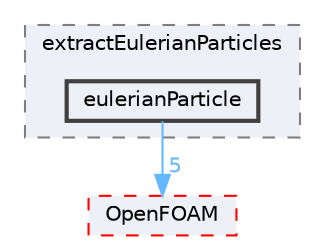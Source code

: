 digraph "src/functionObjects/field/extractEulerianParticles/eulerianParticle"
{
 // LATEX_PDF_SIZE
  bgcolor="transparent";
  edge [fontname=Helvetica,fontsize=10,labelfontname=Helvetica,labelfontsize=10];
  node [fontname=Helvetica,fontsize=10,shape=box,height=0.2,width=0.4];
  compound=true
  subgraph clusterdir_dfa470136c42bc80c602f22f84865b55 {
    graph [ bgcolor="#edf0f7", pencolor="grey50", label="extractEulerianParticles", fontname=Helvetica,fontsize=10 style="filled,dashed", URL="dir_dfa470136c42bc80c602f22f84865b55.html",tooltip=""]
  dir_f67628c33591d4cf162f038abafa0813 [label="eulerianParticle", fillcolor="#edf0f7", color="grey25", style="filled,bold", URL="dir_f67628c33591d4cf162f038abafa0813.html",tooltip=""];
  }
  dir_c5473ff19b20e6ec4dfe5c310b3778a8 [label="OpenFOAM", fillcolor="#edf0f7", color="red", style="filled,dashed", URL="dir_c5473ff19b20e6ec4dfe5c310b3778a8.html",tooltip=""];
  dir_f67628c33591d4cf162f038abafa0813->dir_c5473ff19b20e6ec4dfe5c310b3778a8 [headlabel="5", labeldistance=1.5 headhref="dir_001191_002695.html" href="dir_001191_002695.html" color="steelblue1" fontcolor="steelblue1"];
}
